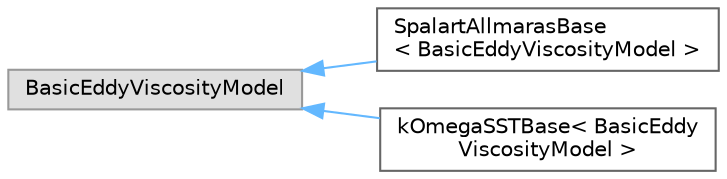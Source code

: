 digraph "Graphical Class Hierarchy"
{
 // LATEX_PDF_SIZE
  bgcolor="transparent";
  edge [fontname=Helvetica,fontsize=10,labelfontname=Helvetica,labelfontsize=10];
  node [fontname=Helvetica,fontsize=10,shape=box,height=0.2,width=0.4];
  rankdir="LR";
  Node0 [id="Node000000",label="BasicEddyViscosityModel",height=0.2,width=0.4,color="grey60", fillcolor="#E0E0E0", style="filled",tooltip=" "];
  Node0 -> Node1 [id="edge4224_Node000000_Node000001",dir="back",color="steelblue1",style="solid",tooltip=" "];
  Node1 [id="Node000001",label="SpalartAllmarasBase\l\< BasicEddyViscosityModel \>",height=0.2,width=0.4,color="grey40", fillcolor="white", style="filled",URL="$classFoam_1_1SpalartAllmarasBase.html",tooltip=" "];
  Node0 -> Node2 [id="edge4225_Node000000_Node000002",dir="back",color="steelblue1",style="solid",tooltip=" "];
  Node2 [id="Node000002",label="kOmegaSSTBase\< BasicEddy\lViscosityModel \>",height=0.2,width=0.4,color="grey40", fillcolor="white", style="filled",URL="$classFoam_1_1kOmegaSSTBase.html",tooltip="Base class implementation of the k-omega-SST turbulence model for incompressible and compressible flo..."];
}
